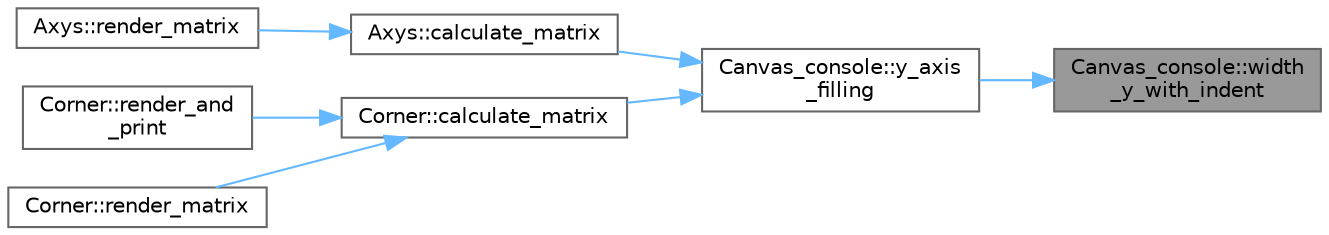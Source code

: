 digraph "Canvas_console::width_y_with_indent"
{
 // LATEX_PDF_SIZE
  bgcolor="transparent";
  edge [fontname=Helvetica,fontsize=10,labelfontname=Helvetica,labelfontsize=10];
  node [fontname=Helvetica,fontsize=10,shape=box,height=0.2,width=0.4];
  rankdir="RL";
  Node1 [label="Canvas_console::width\l_y_with_indent",height=0.2,width=0.4,color="gray40", fillcolor="grey60", style="filled", fontcolor="black",tooltip=" "];
  Node1 -> Node2 [dir="back",color="steelblue1",style="solid"];
  Node2 [label="Canvas_console::y_axis\l_filling",height=0.2,width=0.4,color="grey40", fillcolor="white", style="filled",URL="$class_canvas__console.html#a822dbd5e851d4f4f0ac75f16eab1feff",tooltip=" "];
  Node2 -> Node3 [dir="back",color="steelblue1",style="solid"];
  Node3 [label="Axys::calculate_matrix",height=0.2,width=0.4,color="grey40", fillcolor="white", style="filled",URL="$class_axys.html#a67dc0ad103cc22b90d45fc3e0f2f4c1f",tooltip=" "];
  Node3 -> Node4 [dir="back",color="steelblue1",style="solid"];
  Node4 [label="Axys::render_matrix",height=0.2,width=0.4,color="grey40", fillcolor="white", style="filled",URL="$class_axys.html#a8a1ef438decf7aa0150fa8a9e682e880",tooltip=" "];
  Node2 -> Node5 [dir="back",color="steelblue1",style="solid"];
  Node5 [label="Corner::calculate_matrix",height=0.2,width=0.4,color="grey40", fillcolor="white", style="filled",URL="$class_corner.html#a5536f603e7832fe328e4c2f4ff40aafc",tooltip="!! module sub-functions"];
  Node5 -> Node6 [dir="back",color="steelblue1",style="solid"];
  Node6 [label="Corner::render_and\l_print",height=0.2,width=0.4,color="grey40", fillcolor="white", style="filled",URL="$class_corner.html#a33a579dcaf0fb62d6406777a693eb0e6",tooltip=" "];
  Node5 -> Node7 [dir="back",color="steelblue1",style="solid"];
  Node7 [label="Corner::render_matrix",height=0.2,width=0.4,color="grey40", fillcolor="white", style="filled",URL="$class_corner.html#a989625b522a12a50e9570a5521f3aafc",tooltip=" "];
}
